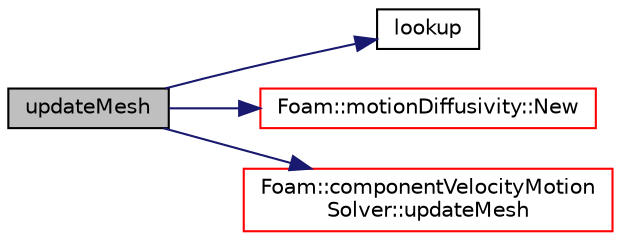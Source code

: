 digraph "updateMesh"
{
  bgcolor="transparent";
  edge [fontname="Helvetica",fontsize="10",labelfontname="Helvetica",labelfontsize="10"];
  node [fontname="Helvetica",fontsize="10",shape=record];
  rankdir="LR";
  Node1 [label="updateMesh",height=0.2,width=0.4,color="black", fillcolor="grey75", style="filled", fontcolor="black"];
  Node1 -> Node2 [color="midnightblue",fontsize="10",style="solid",fontname="Helvetica"];
  Node2 [label="lookup",height=0.2,width=0.4,color="black",URL="$a03876.html#aa12e10d2264a98b7f09469676a073768"];
  Node1 -> Node3 [color="midnightblue",fontsize="10",style="solid",fontname="Helvetica"];
  Node3 [label="Foam::motionDiffusivity::New",height=0.2,width=0.4,color="red",URL="$a01527.html#a41cda5687154aa5cedec4897c13e49a3",tooltip="Select null constructed. "];
  Node1 -> Node4 [color="midnightblue",fontsize="10",style="solid",fontname="Helvetica"];
  Node4 [label="Foam::componentVelocityMotion\lSolver::updateMesh",height=0.2,width=0.4,color="red",URL="$a00334.html#ad57565956fd4064299f4bd3c4eebb1d4",tooltip="Update local data for topology changes. "];
}
